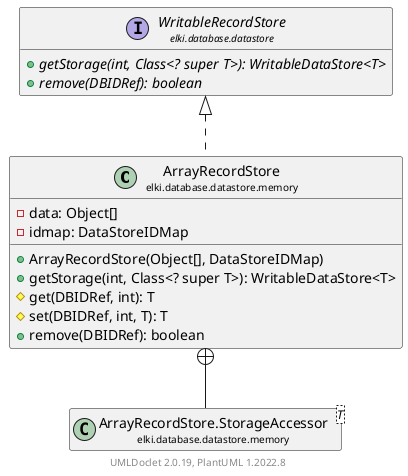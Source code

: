 @startuml
    remove .*\.(Instance|Par|Parameterizer|Factory)$
    set namespaceSeparator none
    hide empty fields
    hide empty methods

    class "<size:14>ArrayRecordStore\n<size:10>elki.database.datastore.memory" as elki.database.datastore.memory.ArrayRecordStore [[ArrayRecordStore.html]] {
        -data: Object[]
        -idmap: DataStoreIDMap
        +ArrayRecordStore(Object[], DataStoreIDMap)
        +getStorage(int, Class<? super T>): WritableDataStore<T>
        #get(DBIDRef, int): T
        #set(DBIDRef, int, T): T
        +remove(DBIDRef): boolean
    }

    interface "<size:14>WritableRecordStore\n<size:10>elki.database.datastore" as elki.database.datastore.WritableRecordStore [[../WritableRecordStore.html]] {
        {abstract} +getStorage(int, Class<? super T>): WritableDataStore<T>
        {abstract} +remove(DBIDRef): boolean
    }
    class "<size:14>ArrayRecordStore.StorageAccessor\n<size:10>elki.database.datastore.memory" as elki.database.datastore.memory.ArrayRecordStore.StorageAccessor<T> [[ArrayRecordStore.StorageAccessor.html]]

    elki.database.datastore.WritableRecordStore <|.. elki.database.datastore.memory.ArrayRecordStore
    elki.database.datastore.memory.ArrayRecordStore +-- elki.database.datastore.memory.ArrayRecordStore.StorageAccessor

    center footer UMLDoclet 2.0.19, PlantUML 1.2022.8
@enduml
